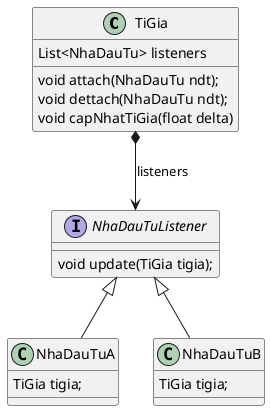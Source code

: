 @startuml
'https://plantuml.com/class-diagram

class TiGia {
    List<NhaDauTu> listeners
    void attach(NhaDauTu ndt);
    void dettach(NhaDauTu ndt);
    void capNhatTiGia(float delta)
}
Interface NhaDauTuListener {
    void update(TiGia tigia);
}
class NhaDauTuA {
    TiGia tigia;
}
class NhaDauTuB {
    TiGia tigia;
}

TiGia *--> NhaDauTuListener: listeners

NhaDauTuListener <|-- NhaDauTuA
NhaDauTuListener <|-- NhaDauTuB

@enduml